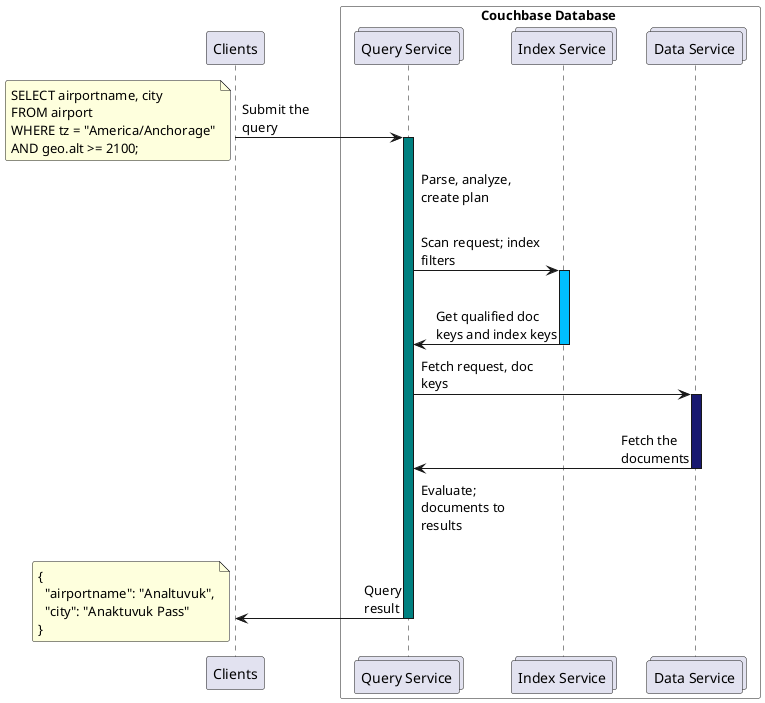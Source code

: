 @startuml query_execution

skinparam maxMessageSize 125
skinparam roundcorner 5
skinparam responseMessageBelowArrow true
skinparam sequenceMessageAlign direction
skinparam ParticipantPadding 10
skinparam BoxPadding 60
skinparam box {
BackgroundColor PaleGreen
ArrowColor SeaGreen
BorderColor SpringGreen
}

participant Clients

box Couchbase Database #White
collections "Query Service" as Query
collections "Index Service" as Index
collections "Data Service" as Data
end box

Clients -> Query: Submit the\nquery
activate Query #teal
' tag::example[]
note left
  SELECT airportname, city
  FROM airport
  WHERE tz = "America/Anchorage"
  AND geo.alt >= 2100;
end note
' end::example[]

Query -[#transparent]-> Query: Parse, analyze, create plan

Query -> Index: Scan request; index filters
activate Index #deepskyblue
|||
Index -> Query: Get qualified doc keys and index keys
deactivate Index

' tag::fetch[]
Query -> Data: Fetch request, doc keys
activate Data #midnightblue
|||
Data -> Query: Fetch the\ndocuments
deactivate Data
' end::fetch[]

Query -[#transparent]> Query: Evaluate; documents to results

Query -> Clients: Query\nresult
deactivate Query
' tag::example[]
note left
  {
    "airportname": "Analtuvuk",
    "city": "Anaktuvuk Pass"
  }
end note
' end::example[]

@enduml